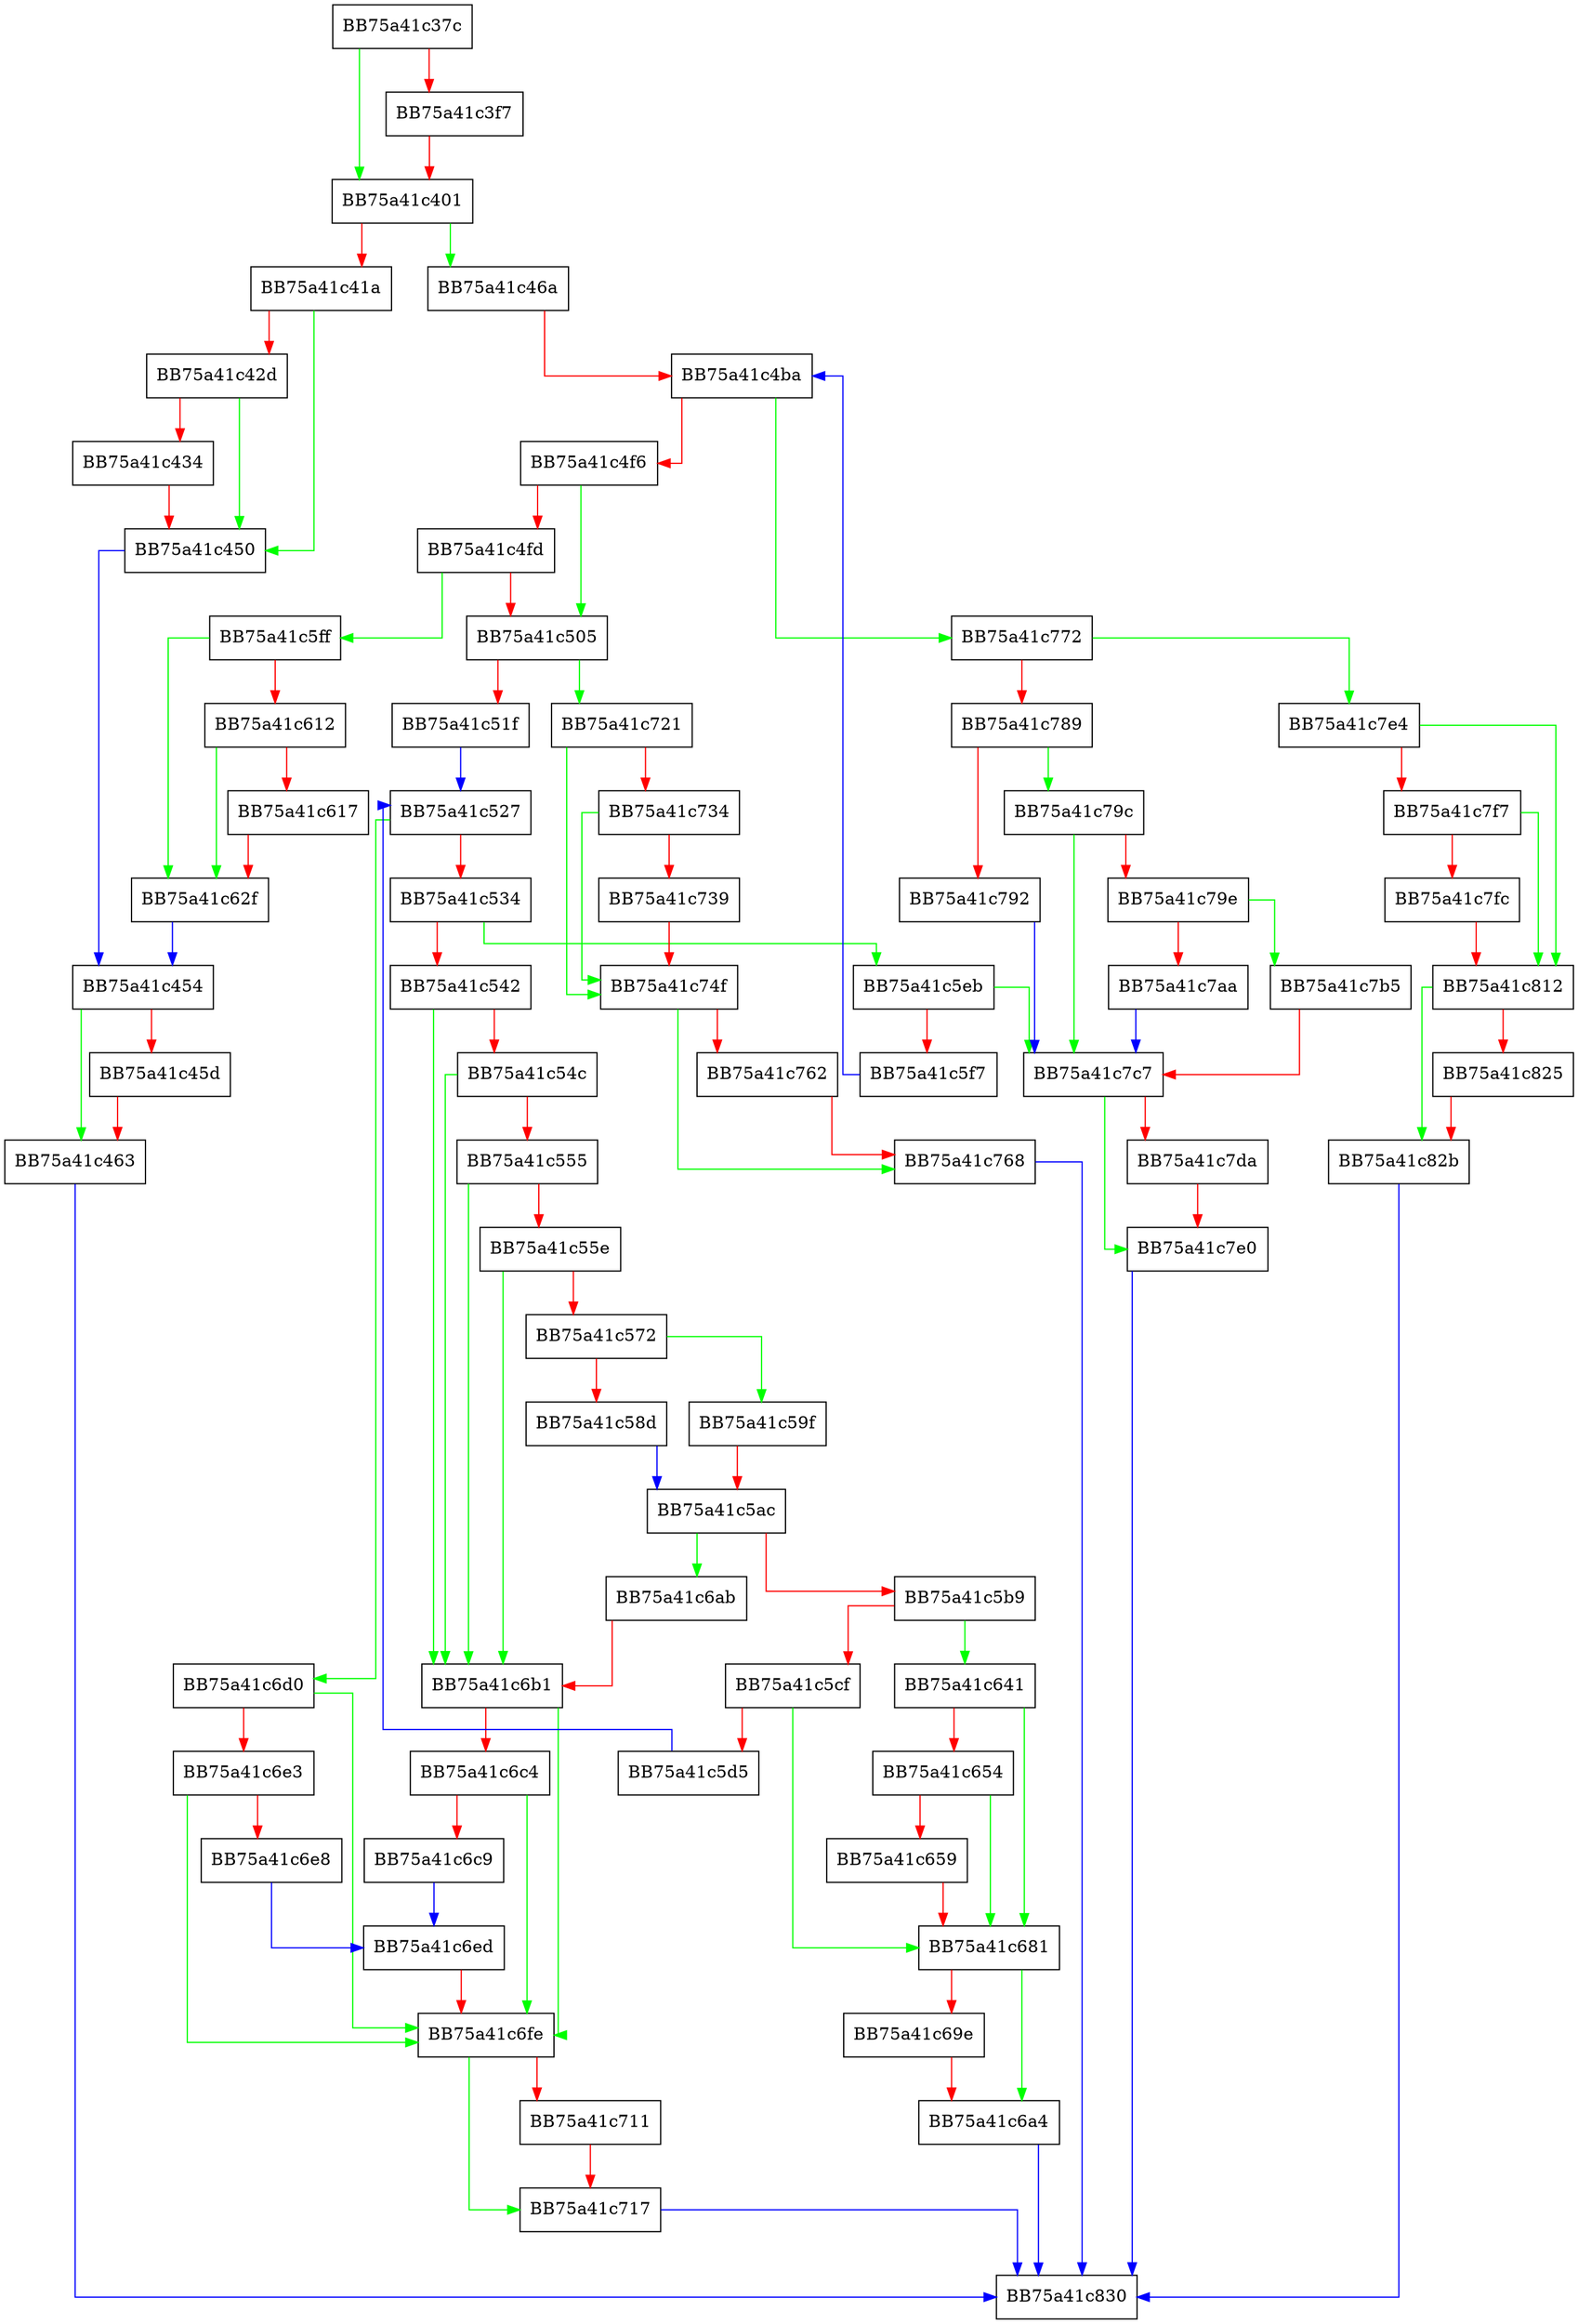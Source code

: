 digraph EnumerateDeviceDirectory {
  node [shape="box"];
  graph [splines=ortho];
  BB75a41c37c -> BB75a41c401 [color="green"];
  BB75a41c37c -> BB75a41c3f7 [color="red"];
  BB75a41c3f7 -> BB75a41c401 [color="red"];
  BB75a41c401 -> BB75a41c46a [color="green"];
  BB75a41c401 -> BB75a41c41a [color="red"];
  BB75a41c41a -> BB75a41c450 [color="green"];
  BB75a41c41a -> BB75a41c42d [color="red"];
  BB75a41c42d -> BB75a41c450 [color="green"];
  BB75a41c42d -> BB75a41c434 [color="red"];
  BB75a41c434 -> BB75a41c450 [color="red"];
  BB75a41c450 -> BB75a41c454 [color="blue"];
  BB75a41c454 -> BB75a41c463 [color="green"];
  BB75a41c454 -> BB75a41c45d [color="red"];
  BB75a41c45d -> BB75a41c463 [color="red"];
  BB75a41c463 -> BB75a41c830 [color="blue"];
  BB75a41c46a -> BB75a41c4ba [color="red"];
  BB75a41c4ba -> BB75a41c772 [color="green"];
  BB75a41c4ba -> BB75a41c4f6 [color="red"];
  BB75a41c4f6 -> BB75a41c505 [color="green"];
  BB75a41c4f6 -> BB75a41c4fd [color="red"];
  BB75a41c4fd -> BB75a41c5ff [color="green"];
  BB75a41c4fd -> BB75a41c505 [color="red"];
  BB75a41c505 -> BB75a41c721 [color="green"];
  BB75a41c505 -> BB75a41c51f [color="red"];
  BB75a41c51f -> BB75a41c527 [color="blue"];
  BB75a41c527 -> BB75a41c6d0 [color="green"];
  BB75a41c527 -> BB75a41c534 [color="red"];
  BB75a41c534 -> BB75a41c5eb [color="green"];
  BB75a41c534 -> BB75a41c542 [color="red"];
  BB75a41c542 -> BB75a41c6b1 [color="green"];
  BB75a41c542 -> BB75a41c54c [color="red"];
  BB75a41c54c -> BB75a41c6b1 [color="green"];
  BB75a41c54c -> BB75a41c555 [color="red"];
  BB75a41c555 -> BB75a41c6b1 [color="green"];
  BB75a41c555 -> BB75a41c55e [color="red"];
  BB75a41c55e -> BB75a41c6b1 [color="green"];
  BB75a41c55e -> BB75a41c572 [color="red"];
  BB75a41c572 -> BB75a41c59f [color="green"];
  BB75a41c572 -> BB75a41c58d [color="red"];
  BB75a41c58d -> BB75a41c5ac [color="blue"];
  BB75a41c59f -> BB75a41c5ac [color="red"];
  BB75a41c5ac -> BB75a41c6ab [color="green"];
  BB75a41c5ac -> BB75a41c5b9 [color="red"];
  BB75a41c5b9 -> BB75a41c641 [color="green"];
  BB75a41c5b9 -> BB75a41c5cf [color="red"];
  BB75a41c5cf -> BB75a41c681 [color="green"];
  BB75a41c5cf -> BB75a41c5d5 [color="red"];
  BB75a41c5d5 -> BB75a41c527 [color="blue"];
  BB75a41c5eb -> BB75a41c7c7 [color="green"];
  BB75a41c5eb -> BB75a41c5f7 [color="red"];
  BB75a41c5f7 -> BB75a41c4ba [color="blue"];
  BB75a41c5ff -> BB75a41c62f [color="green"];
  BB75a41c5ff -> BB75a41c612 [color="red"];
  BB75a41c612 -> BB75a41c62f [color="green"];
  BB75a41c612 -> BB75a41c617 [color="red"];
  BB75a41c617 -> BB75a41c62f [color="red"];
  BB75a41c62f -> BB75a41c454 [color="blue"];
  BB75a41c641 -> BB75a41c681 [color="green"];
  BB75a41c641 -> BB75a41c654 [color="red"];
  BB75a41c654 -> BB75a41c681 [color="green"];
  BB75a41c654 -> BB75a41c659 [color="red"];
  BB75a41c659 -> BB75a41c681 [color="red"];
  BB75a41c681 -> BB75a41c6a4 [color="green"];
  BB75a41c681 -> BB75a41c69e [color="red"];
  BB75a41c69e -> BB75a41c6a4 [color="red"];
  BB75a41c6a4 -> BB75a41c830 [color="blue"];
  BB75a41c6ab -> BB75a41c6b1 [color="red"];
  BB75a41c6b1 -> BB75a41c6fe [color="green"];
  BB75a41c6b1 -> BB75a41c6c4 [color="red"];
  BB75a41c6c4 -> BB75a41c6fe [color="green"];
  BB75a41c6c4 -> BB75a41c6c9 [color="red"];
  BB75a41c6c9 -> BB75a41c6ed [color="blue"];
  BB75a41c6d0 -> BB75a41c6fe [color="green"];
  BB75a41c6d0 -> BB75a41c6e3 [color="red"];
  BB75a41c6e3 -> BB75a41c6fe [color="green"];
  BB75a41c6e3 -> BB75a41c6e8 [color="red"];
  BB75a41c6e8 -> BB75a41c6ed [color="blue"];
  BB75a41c6ed -> BB75a41c6fe [color="red"];
  BB75a41c6fe -> BB75a41c717 [color="green"];
  BB75a41c6fe -> BB75a41c711 [color="red"];
  BB75a41c711 -> BB75a41c717 [color="red"];
  BB75a41c717 -> BB75a41c830 [color="blue"];
  BB75a41c721 -> BB75a41c74f [color="green"];
  BB75a41c721 -> BB75a41c734 [color="red"];
  BB75a41c734 -> BB75a41c74f [color="green"];
  BB75a41c734 -> BB75a41c739 [color="red"];
  BB75a41c739 -> BB75a41c74f [color="red"];
  BB75a41c74f -> BB75a41c768 [color="green"];
  BB75a41c74f -> BB75a41c762 [color="red"];
  BB75a41c762 -> BB75a41c768 [color="red"];
  BB75a41c768 -> BB75a41c830 [color="blue"];
  BB75a41c772 -> BB75a41c7e4 [color="green"];
  BB75a41c772 -> BB75a41c789 [color="red"];
  BB75a41c789 -> BB75a41c79c [color="green"];
  BB75a41c789 -> BB75a41c792 [color="red"];
  BB75a41c792 -> BB75a41c7c7 [color="blue"];
  BB75a41c79c -> BB75a41c7c7 [color="green"];
  BB75a41c79c -> BB75a41c79e [color="red"];
  BB75a41c79e -> BB75a41c7b5 [color="green"];
  BB75a41c79e -> BB75a41c7aa [color="red"];
  BB75a41c7aa -> BB75a41c7c7 [color="blue"];
  BB75a41c7b5 -> BB75a41c7c7 [color="red"];
  BB75a41c7c7 -> BB75a41c7e0 [color="green"];
  BB75a41c7c7 -> BB75a41c7da [color="red"];
  BB75a41c7da -> BB75a41c7e0 [color="red"];
  BB75a41c7e0 -> BB75a41c830 [color="blue"];
  BB75a41c7e4 -> BB75a41c812 [color="green"];
  BB75a41c7e4 -> BB75a41c7f7 [color="red"];
  BB75a41c7f7 -> BB75a41c812 [color="green"];
  BB75a41c7f7 -> BB75a41c7fc [color="red"];
  BB75a41c7fc -> BB75a41c812 [color="red"];
  BB75a41c812 -> BB75a41c82b [color="green"];
  BB75a41c812 -> BB75a41c825 [color="red"];
  BB75a41c825 -> BB75a41c82b [color="red"];
  BB75a41c82b -> BB75a41c830 [color="blue"];
}
